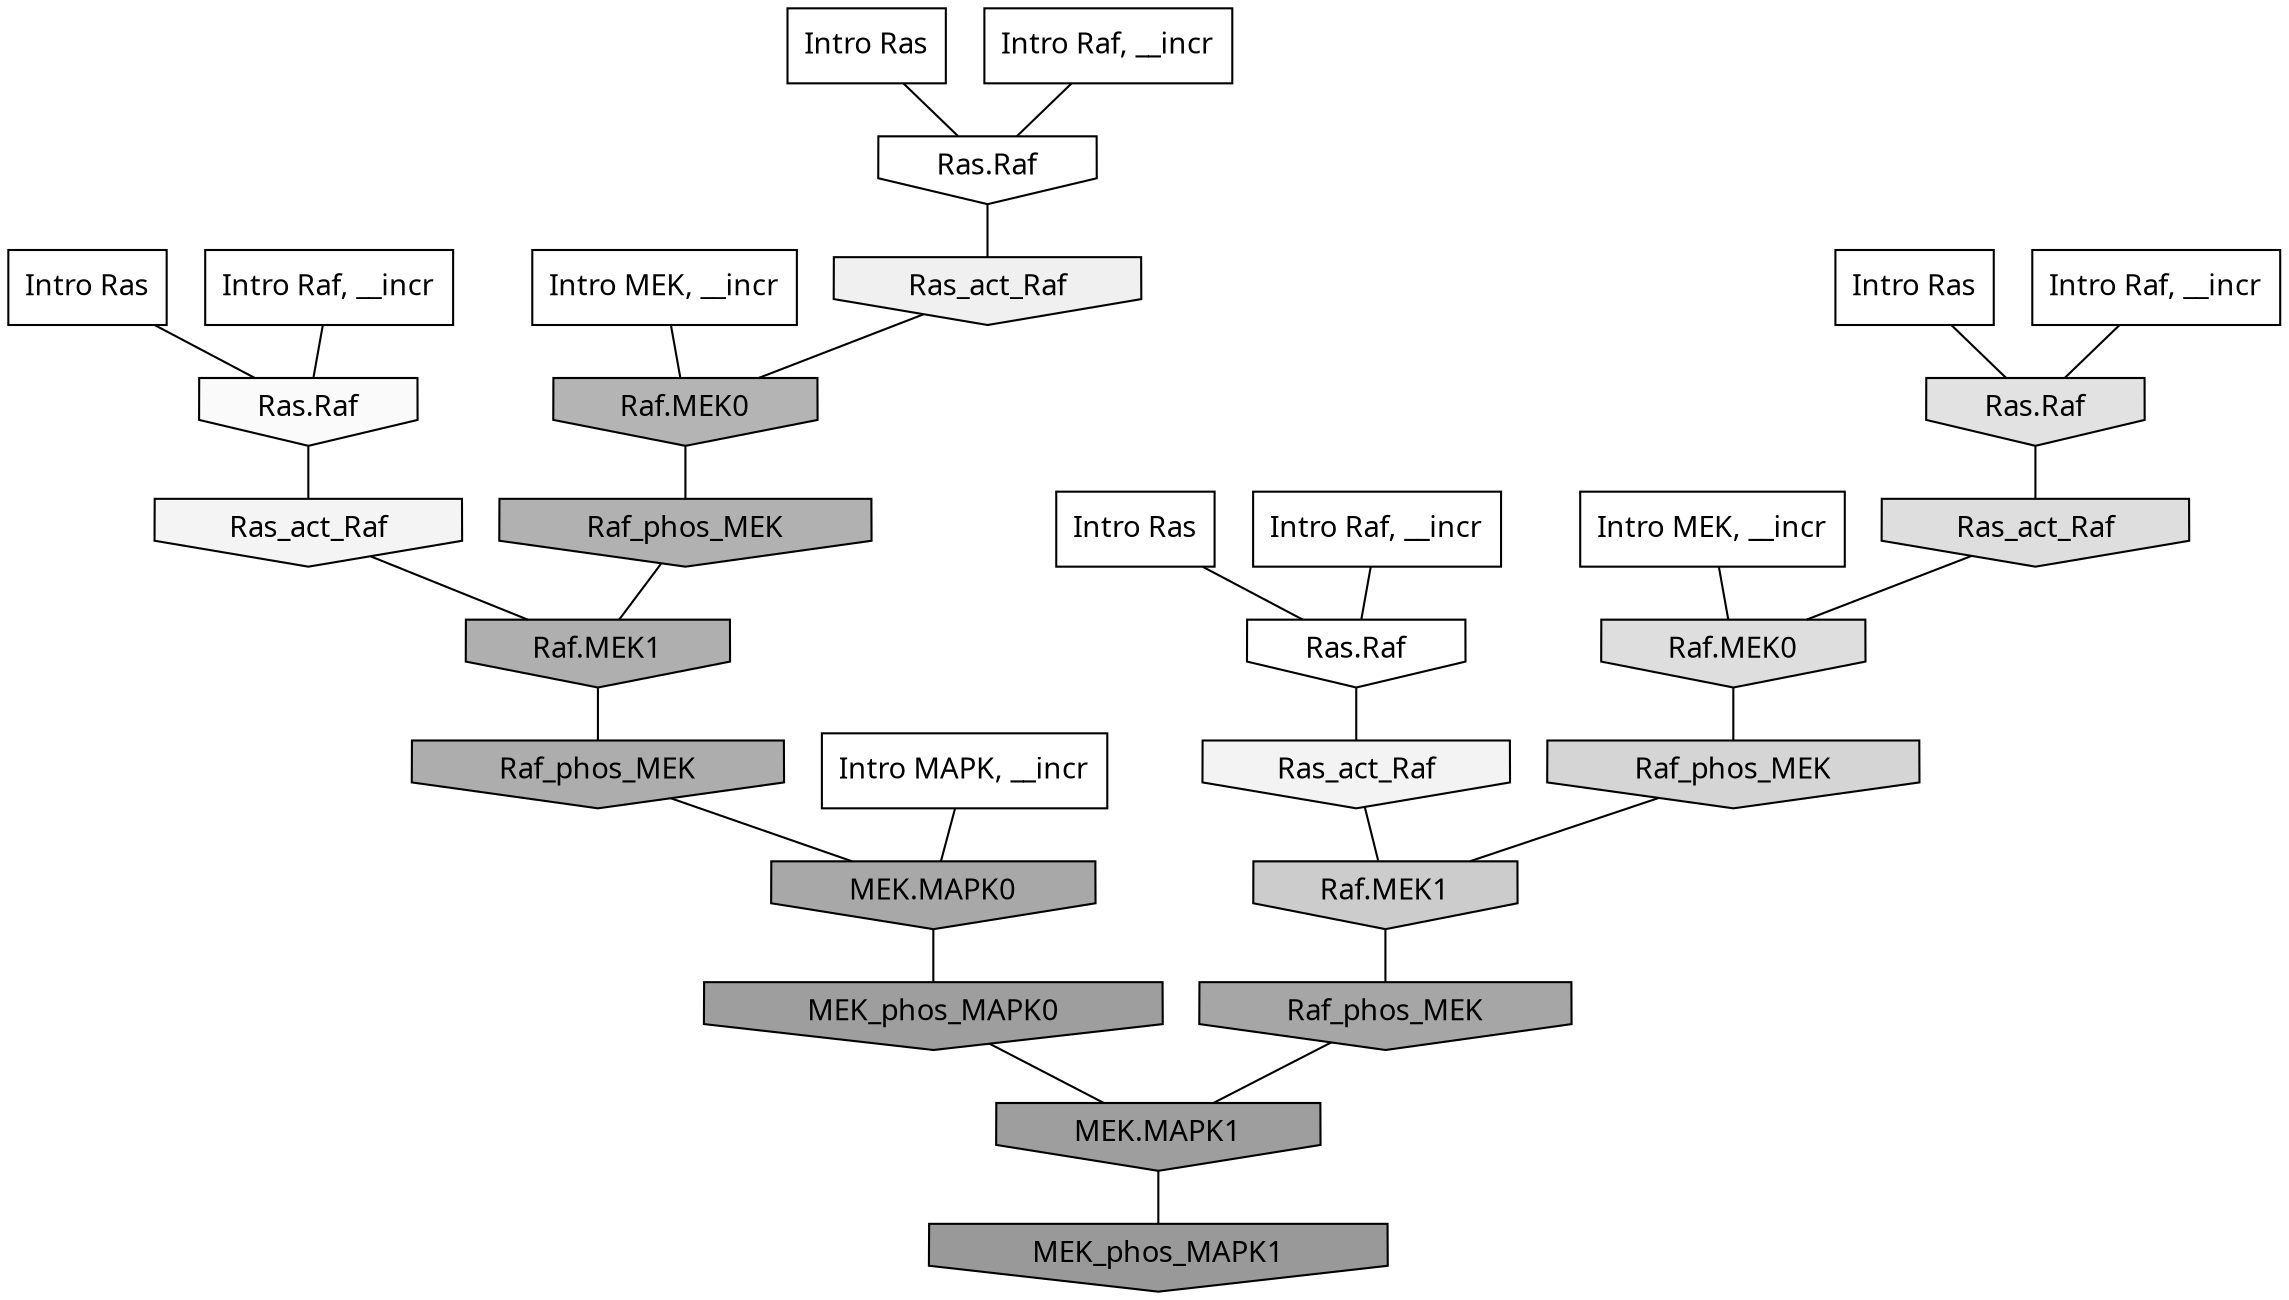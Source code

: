 digraph G{
  rankdir="TB";
  ranksep=0.30;
  node [fontname="CMU Serif"];
  edge [fontname="CMU Serif"];
  
  9 [label="Intro Ras", shape=rectangle, style=filled, fillcolor="0.000 0.000 1.000"]
  
  17 [label="Intro Ras", shape=rectangle, style=filled, fillcolor="0.000 0.000 1.000"]
  
  98 [label="Intro Ras", shape=rectangle, style=filled, fillcolor="0.000 0.000 1.000"]
  
  99 [label="Intro Ras", shape=rectangle, style=filled, fillcolor="0.000 0.000 1.000"]
  
  355 [label="Intro Raf, __incr", shape=rectangle, style=filled, fillcolor="0.000 0.000 1.000"]
  
  392 [label="Intro Raf, __incr", shape=rectangle, style=filled, fillcolor="0.000 0.000 1.000"]
  
  651 [label="Intro Raf, __incr", shape=rectangle, style=filled, fillcolor="0.000 0.000 1.000"]
  
  861 [label="Intro Raf, __incr", shape=rectangle, style=filled, fillcolor="0.000 0.000 1.000"]
  
  1169 [label="Intro MEK, __incr", shape=rectangle, style=filled, fillcolor="0.000 0.000 1.000"]
  
  1695 [label="Intro MEK, __incr", shape=rectangle, style=filled, fillcolor="0.000 0.000 1.000"]
  
  3061 [label="Intro MAPK, __incr", shape=rectangle, style=filled, fillcolor="0.000 0.000 1.000"]
  
  3264 [label="Ras.Raf", shape=invhouse, style=filled, fillcolor="0.000 0.000 1.000"]
  
  3315 [label="Ras.Raf", shape=invhouse, style=filled, fillcolor="0.000 0.000 0.999"]
  
  3462 [label="Ras.Raf", shape=invhouse, style=filled, fillcolor="0.000 0.000 0.978"]
  
  3665 [label="Ras_act_Raf", shape=invhouse, style=filled, fillcolor="0.000 0.000 0.955"]
  
  3746 [label="Ras_act_Raf", shape=invhouse, style=filled, fillcolor="0.000 0.000 0.950"]
  
  3919 [label="Ras_act_Raf", shape=invhouse, style=filled, fillcolor="0.000 0.000 0.938"]
  
  4883 [label="Ras.Raf", shape=invhouse, style=filled, fillcolor="0.000 0.000 0.883"]
  
  5152 [label="Ras_act_Raf", shape=invhouse, style=filled, fillcolor="0.000 0.000 0.868"]
  
  5155 [label="Raf.MEK0", shape=invhouse, style=filled, fillcolor="0.000 0.000 0.868"]
  
  5883 [label="Raf_phos_MEK", shape=invhouse, style=filled, fillcolor="0.000 0.000 0.833"]
  
  6795 [label="Raf.MEK1", shape=invhouse, style=filled, fillcolor="0.000 0.000 0.797"]
  
  10570 [label="Raf.MEK0", shape=invhouse, style=filled, fillcolor="0.000 0.000 0.706"]
  
  11275 [label="Raf_phos_MEK", shape=invhouse, style=filled, fillcolor="0.000 0.000 0.694"]
  
  11787 [label="Raf.MEK1", shape=invhouse, style=filled, fillcolor="0.000 0.000 0.686"]
  
  12389 [label="Raf_phos_MEK", shape=invhouse, style=filled, fillcolor="0.000 0.000 0.677"]
  
  13672 [label="MEK.MAPK0", shape=invhouse, style=filled, fillcolor="0.000 0.000 0.659"]
  
  14397 [label="Raf_phos_MEK", shape=invhouse, style=filled, fillcolor="0.000 0.000 0.651"]
  
  16373 [label="MEK_phos_MAPK0", shape=invhouse, style=filled, fillcolor="0.000 0.000 0.619"]
  
  16374 [label="MEK.MAPK1", shape=invhouse, style=filled, fillcolor="0.000 0.000 0.619"]
  
  17213 [label="MEK_phos_MAPK1", shape=invhouse, style=filled, fillcolor="0.000 0.000 0.600"]
  
  
  16374 -> 17213 [dir=none, color="0.000 0.000 0.000"] 
  16373 -> 16374 [dir=none, color="0.000 0.000 0.000"] 
  14397 -> 16374 [dir=none, color="0.000 0.000 0.000"] 
  13672 -> 16373 [dir=none, color="0.000 0.000 0.000"] 
  12389 -> 13672 [dir=none, color="0.000 0.000 0.000"] 
  11787 -> 12389 [dir=none, color="0.000 0.000 0.000"] 
  11275 -> 11787 [dir=none, color="0.000 0.000 0.000"] 
  10570 -> 11275 [dir=none, color="0.000 0.000 0.000"] 
  6795 -> 14397 [dir=none, color="0.000 0.000 0.000"] 
  5883 -> 6795 [dir=none, color="0.000 0.000 0.000"] 
  5155 -> 5883 [dir=none, color="0.000 0.000 0.000"] 
  5152 -> 5155 [dir=none, color="0.000 0.000 0.000"] 
  4883 -> 5152 [dir=none, color="0.000 0.000 0.000"] 
  3919 -> 10570 [dir=none, color="0.000 0.000 0.000"] 
  3746 -> 6795 [dir=none, color="0.000 0.000 0.000"] 
  3665 -> 11787 [dir=none, color="0.000 0.000 0.000"] 
  3462 -> 3665 [dir=none, color="0.000 0.000 0.000"] 
  3315 -> 3919 [dir=none, color="0.000 0.000 0.000"] 
  3264 -> 3746 [dir=none, color="0.000 0.000 0.000"] 
  3061 -> 13672 [dir=none, color="0.000 0.000 0.000"] 
  1695 -> 10570 [dir=none, color="0.000 0.000 0.000"] 
  1169 -> 5155 [dir=none, color="0.000 0.000 0.000"] 
  861 -> 3462 [dir=none, color="0.000 0.000 0.000"] 
  651 -> 3264 [dir=none, color="0.000 0.000 0.000"] 
  392 -> 4883 [dir=none, color="0.000 0.000 0.000"] 
  355 -> 3315 [dir=none, color="0.000 0.000 0.000"] 
  99 -> 3315 [dir=none, color="0.000 0.000 0.000"] 
  98 -> 4883 [dir=none, color="0.000 0.000 0.000"] 
  17 -> 3264 [dir=none, color="0.000 0.000 0.000"] 
  9 -> 3462 [dir=none, color="0.000 0.000 0.000"] 
  
  }
